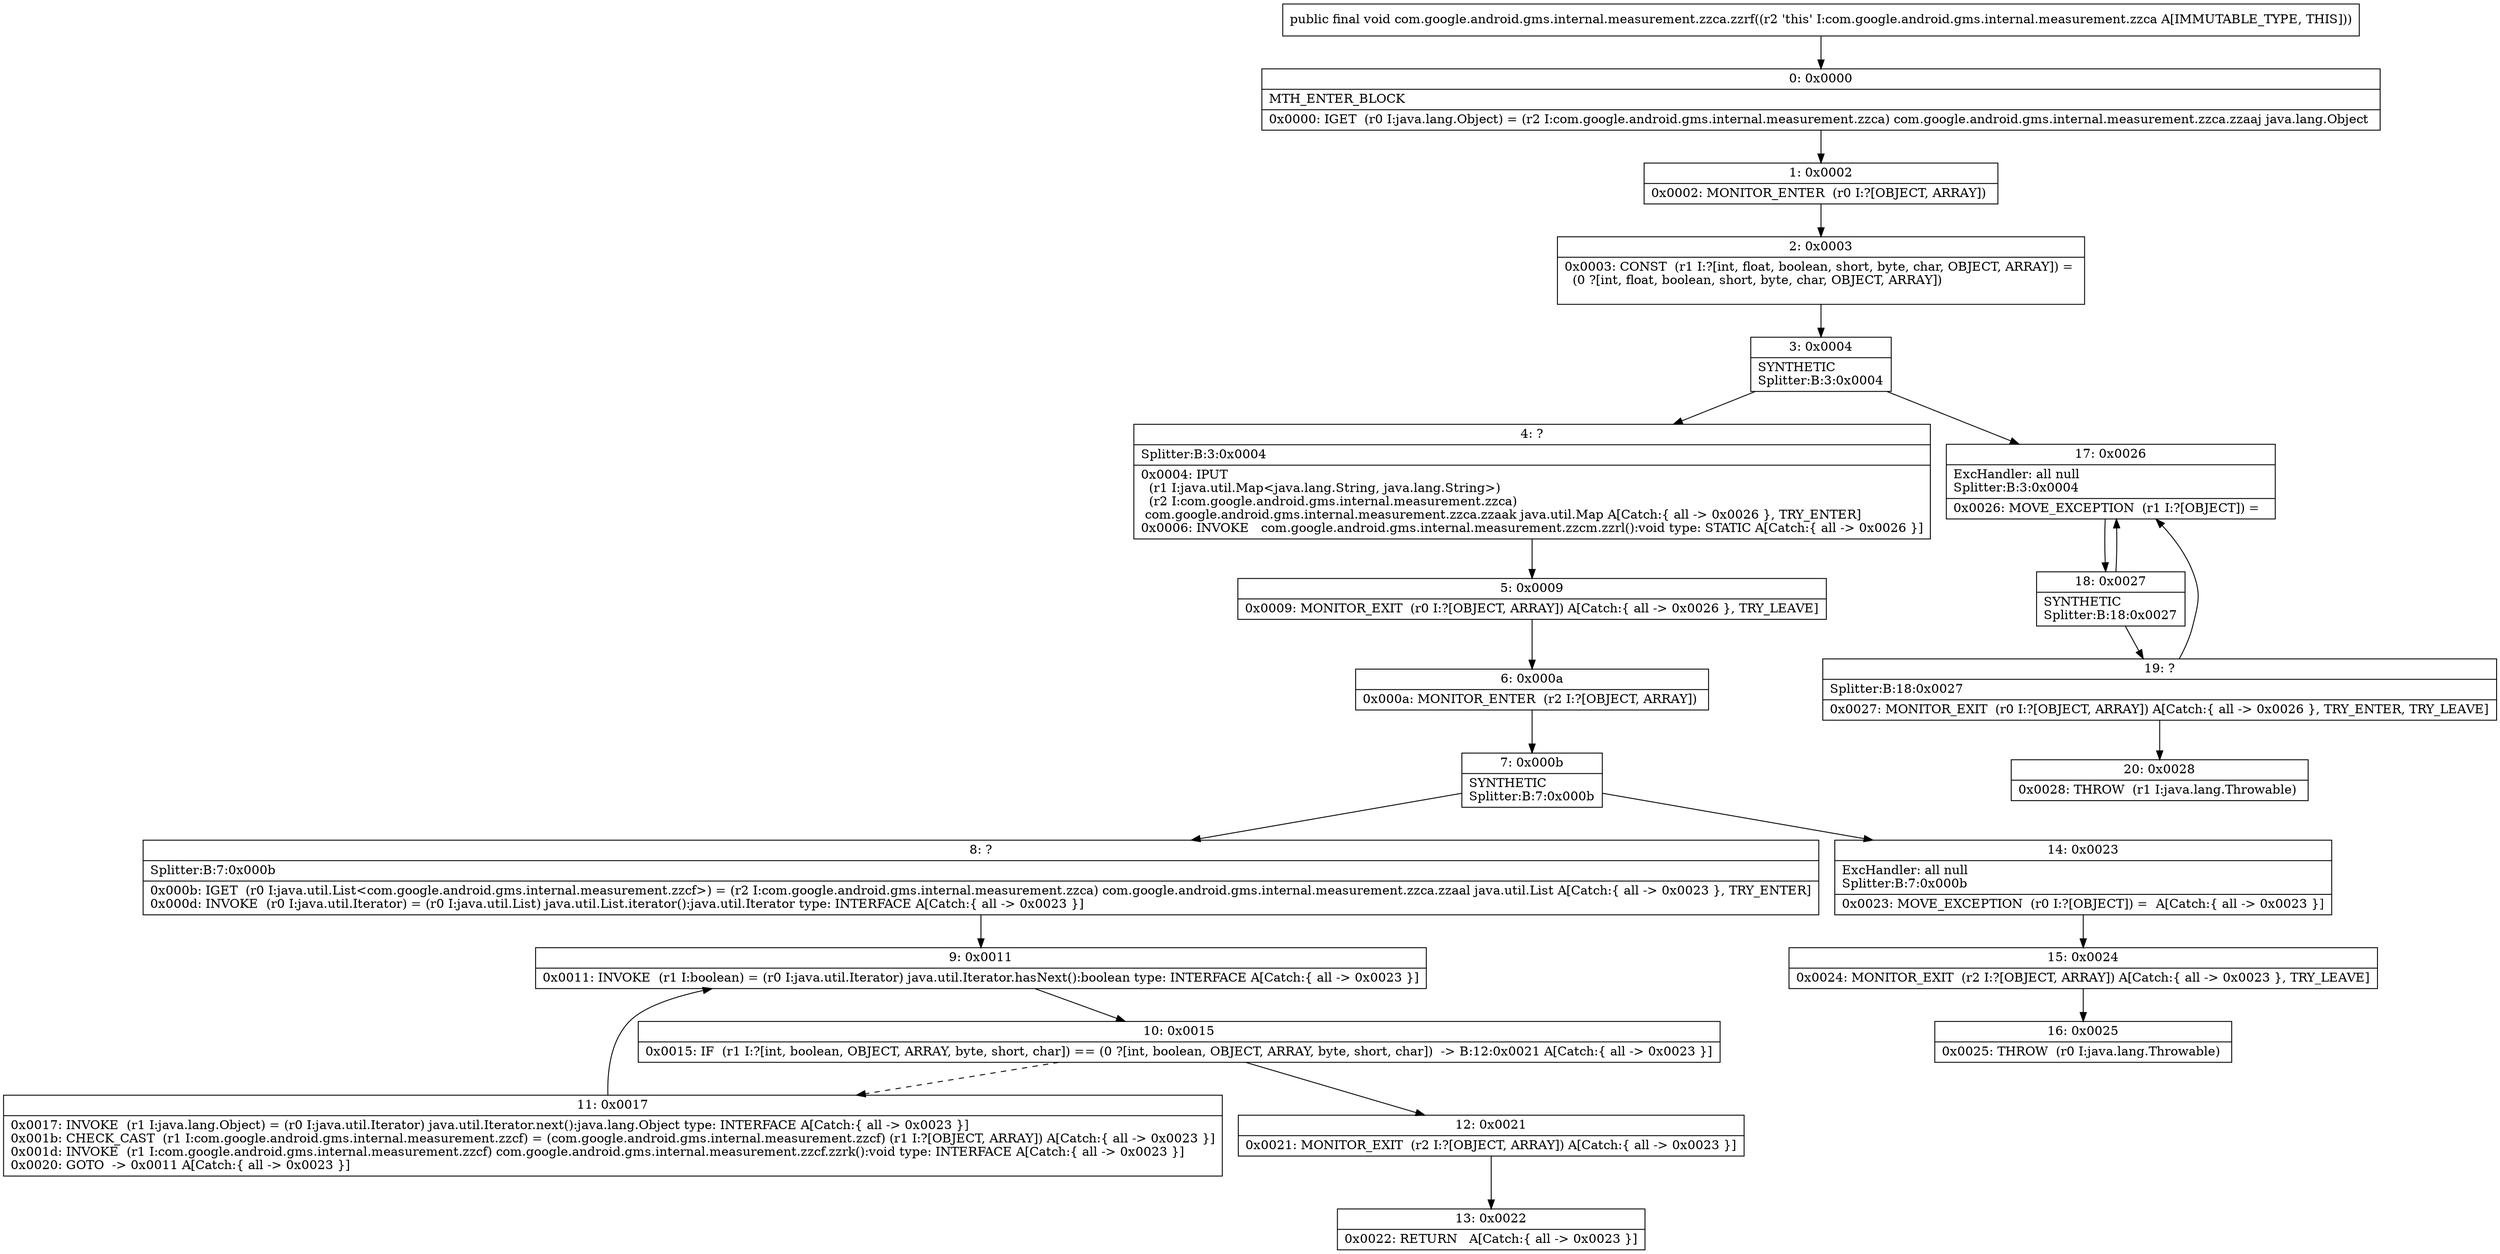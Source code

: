 digraph "CFG forcom.google.android.gms.internal.measurement.zzca.zzrf()V" {
Node_0 [shape=record,label="{0\:\ 0x0000|MTH_ENTER_BLOCK\l|0x0000: IGET  (r0 I:java.lang.Object) = (r2 I:com.google.android.gms.internal.measurement.zzca) com.google.android.gms.internal.measurement.zzca.zzaaj java.lang.Object \l}"];
Node_1 [shape=record,label="{1\:\ 0x0002|0x0002: MONITOR_ENTER  (r0 I:?[OBJECT, ARRAY]) \l}"];
Node_2 [shape=record,label="{2\:\ 0x0003|0x0003: CONST  (r1 I:?[int, float, boolean, short, byte, char, OBJECT, ARRAY]) = \l  (0 ?[int, float, boolean, short, byte, char, OBJECT, ARRAY])\l \l}"];
Node_3 [shape=record,label="{3\:\ 0x0004|SYNTHETIC\lSplitter:B:3:0x0004\l}"];
Node_4 [shape=record,label="{4\:\ ?|Splitter:B:3:0x0004\l|0x0004: IPUT  \l  (r1 I:java.util.Map\<java.lang.String, java.lang.String\>)\l  (r2 I:com.google.android.gms.internal.measurement.zzca)\l com.google.android.gms.internal.measurement.zzca.zzaak java.util.Map A[Catch:\{ all \-\> 0x0026 \}, TRY_ENTER]\l0x0006: INVOKE   com.google.android.gms.internal.measurement.zzcm.zzrl():void type: STATIC A[Catch:\{ all \-\> 0x0026 \}]\l}"];
Node_5 [shape=record,label="{5\:\ 0x0009|0x0009: MONITOR_EXIT  (r0 I:?[OBJECT, ARRAY]) A[Catch:\{ all \-\> 0x0026 \}, TRY_LEAVE]\l}"];
Node_6 [shape=record,label="{6\:\ 0x000a|0x000a: MONITOR_ENTER  (r2 I:?[OBJECT, ARRAY]) \l}"];
Node_7 [shape=record,label="{7\:\ 0x000b|SYNTHETIC\lSplitter:B:7:0x000b\l}"];
Node_8 [shape=record,label="{8\:\ ?|Splitter:B:7:0x000b\l|0x000b: IGET  (r0 I:java.util.List\<com.google.android.gms.internal.measurement.zzcf\>) = (r2 I:com.google.android.gms.internal.measurement.zzca) com.google.android.gms.internal.measurement.zzca.zzaal java.util.List A[Catch:\{ all \-\> 0x0023 \}, TRY_ENTER]\l0x000d: INVOKE  (r0 I:java.util.Iterator) = (r0 I:java.util.List) java.util.List.iterator():java.util.Iterator type: INTERFACE A[Catch:\{ all \-\> 0x0023 \}]\l}"];
Node_9 [shape=record,label="{9\:\ 0x0011|0x0011: INVOKE  (r1 I:boolean) = (r0 I:java.util.Iterator) java.util.Iterator.hasNext():boolean type: INTERFACE A[Catch:\{ all \-\> 0x0023 \}]\l}"];
Node_10 [shape=record,label="{10\:\ 0x0015|0x0015: IF  (r1 I:?[int, boolean, OBJECT, ARRAY, byte, short, char]) == (0 ?[int, boolean, OBJECT, ARRAY, byte, short, char])  \-\> B:12:0x0021 A[Catch:\{ all \-\> 0x0023 \}]\l}"];
Node_11 [shape=record,label="{11\:\ 0x0017|0x0017: INVOKE  (r1 I:java.lang.Object) = (r0 I:java.util.Iterator) java.util.Iterator.next():java.lang.Object type: INTERFACE A[Catch:\{ all \-\> 0x0023 \}]\l0x001b: CHECK_CAST  (r1 I:com.google.android.gms.internal.measurement.zzcf) = (com.google.android.gms.internal.measurement.zzcf) (r1 I:?[OBJECT, ARRAY]) A[Catch:\{ all \-\> 0x0023 \}]\l0x001d: INVOKE  (r1 I:com.google.android.gms.internal.measurement.zzcf) com.google.android.gms.internal.measurement.zzcf.zzrk():void type: INTERFACE A[Catch:\{ all \-\> 0x0023 \}]\l0x0020: GOTO  \-\> 0x0011 A[Catch:\{ all \-\> 0x0023 \}]\l}"];
Node_12 [shape=record,label="{12\:\ 0x0021|0x0021: MONITOR_EXIT  (r2 I:?[OBJECT, ARRAY]) A[Catch:\{ all \-\> 0x0023 \}]\l}"];
Node_13 [shape=record,label="{13\:\ 0x0022|0x0022: RETURN   A[Catch:\{ all \-\> 0x0023 \}]\l}"];
Node_14 [shape=record,label="{14\:\ 0x0023|ExcHandler: all null\lSplitter:B:7:0x000b\l|0x0023: MOVE_EXCEPTION  (r0 I:?[OBJECT]) =  A[Catch:\{ all \-\> 0x0023 \}]\l}"];
Node_15 [shape=record,label="{15\:\ 0x0024|0x0024: MONITOR_EXIT  (r2 I:?[OBJECT, ARRAY]) A[Catch:\{ all \-\> 0x0023 \}, TRY_LEAVE]\l}"];
Node_16 [shape=record,label="{16\:\ 0x0025|0x0025: THROW  (r0 I:java.lang.Throwable) \l}"];
Node_17 [shape=record,label="{17\:\ 0x0026|ExcHandler: all null\lSplitter:B:3:0x0004\l|0x0026: MOVE_EXCEPTION  (r1 I:?[OBJECT]) =  \l}"];
Node_18 [shape=record,label="{18\:\ 0x0027|SYNTHETIC\lSplitter:B:18:0x0027\l}"];
Node_19 [shape=record,label="{19\:\ ?|Splitter:B:18:0x0027\l|0x0027: MONITOR_EXIT  (r0 I:?[OBJECT, ARRAY]) A[Catch:\{ all \-\> 0x0026 \}, TRY_ENTER, TRY_LEAVE]\l}"];
Node_20 [shape=record,label="{20\:\ 0x0028|0x0028: THROW  (r1 I:java.lang.Throwable) \l}"];
MethodNode[shape=record,label="{public final void com.google.android.gms.internal.measurement.zzca.zzrf((r2 'this' I:com.google.android.gms.internal.measurement.zzca A[IMMUTABLE_TYPE, THIS])) }"];
MethodNode -> Node_0;
Node_0 -> Node_1;
Node_1 -> Node_2;
Node_2 -> Node_3;
Node_3 -> Node_4;
Node_3 -> Node_17;
Node_4 -> Node_5;
Node_5 -> Node_6;
Node_6 -> Node_7;
Node_7 -> Node_8;
Node_7 -> Node_14;
Node_8 -> Node_9;
Node_9 -> Node_10;
Node_10 -> Node_11[style=dashed];
Node_10 -> Node_12;
Node_11 -> Node_9;
Node_12 -> Node_13;
Node_14 -> Node_15;
Node_15 -> Node_16;
Node_17 -> Node_18;
Node_18 -> Node_19;
Node_18 -> Node_17;
Node_19 -> Node_20;
Node_19 -> Node_17;
}

